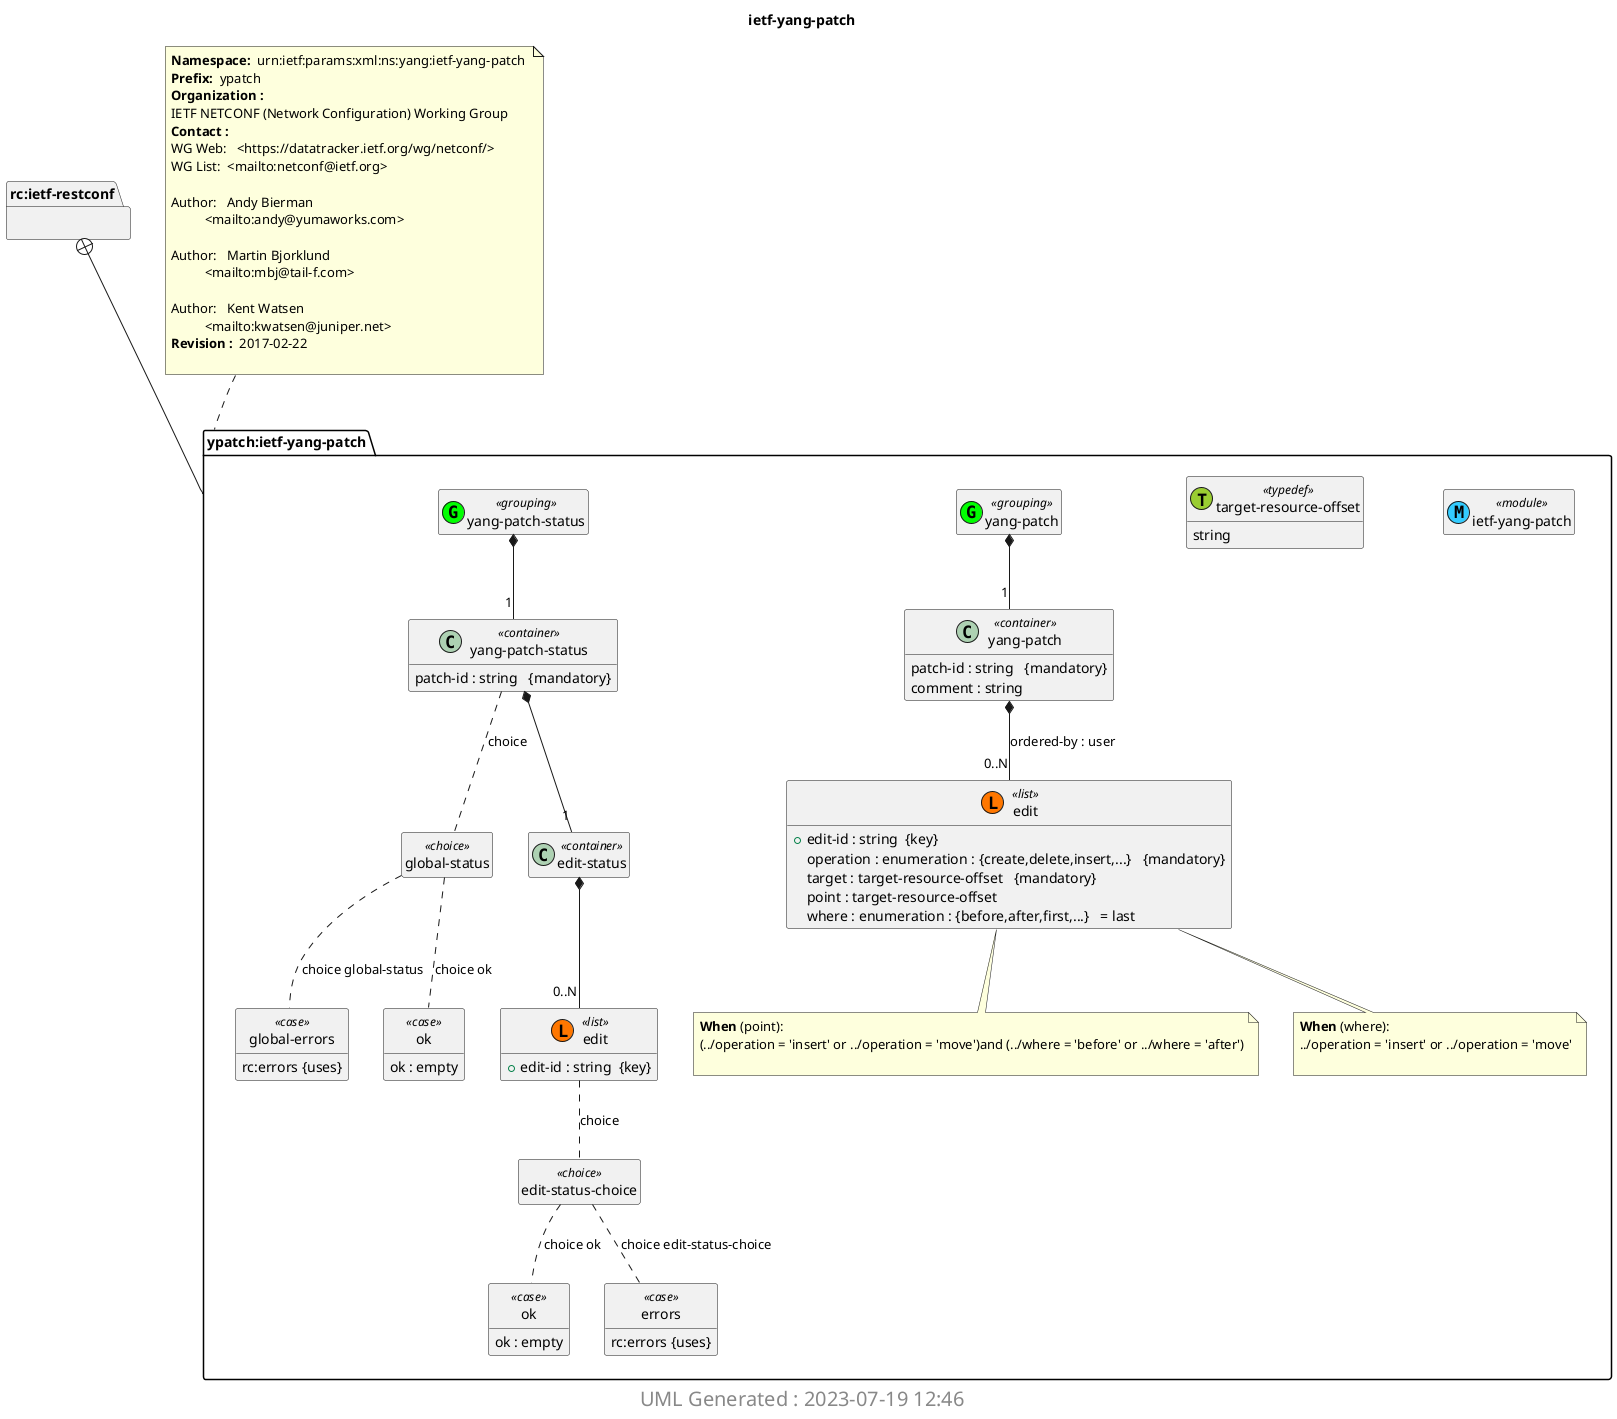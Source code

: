 'Download plantuml from http://plantuml.sourceforge.net/ 
'Generate png with java -jar plantuml.jar <file> 
'Output in img/<module>.png 
'If Java spits out memory error increase heap size with java -Xmx1024m  -jar plantuml.jar <file> 
@startuml img/ietf-yang-patch.png 
hide empty fields 
hide empty methods 
hide <<case>> circle
hide <<augment>> circle
hide <<choice>> circle
hide <<leafref>> stereotype
hide <<leafref>> circle
page 1x1 
Title ietf-yang-patch 
package "rc:ietf-restconf" as rc_ietf_restconf { 
} 
package "ypatch:ietf-yang-patch" as ypatch_ietf_yang_patch { 
} 
note top of ypatch_ietf_yang_patch : <b>Namespace: </b> urn:ietf:params:xml:ns:yang:ietf-yang-patch \n<b>Prefix: </b> ypatch \n<b>Organization : </b>\nIETF NETCONF (Network Configuration) Working Group \n<b>Contact : </b>\nWG Web:   <https://datatracker.ietf.org/wg/netconf/> \nWG List:  <mailto:netconf@ietf.org> \n \nAuthor:   Andy Bierman \n          <mailto:andy@yumaworks.com> \n \nAuthor:   Martin Bjorklund \n          <mailto:mbj@tail-f.com> \n \nAuthor:   Kent Watsen \n          <mailto:kwatsen@juniper.net> \n<b>Revision : </b> 2017-02-22 \n
package "ypatch:ietf-yang-patch" as ypatch_ietf_yang_patch { 
class "ietf-yang-patch" as ietf_yang_patch << (M, #33CCFF) module>> 
class "target-resource-offset" as ypatch_target_resource_offset_typedef << (T, YellowGreen) typedef>>
ypatch_target_resource_offset_typedef : string
class "yang-patch" as ietf_yang_patch_I_yang_patch_grouping <<(G,Lime) grouping>> 
class "yang-patch" as  ietf_yang_patch_I_yang_patch_I_yang_patch <<container>> 
ietf_yang_patch_I_yang_patch_grouping *-- "1" ietf_yang_patch_I_yang_patch_I_yang_patch 
ietf_yang_patch_I_yang_patch_I_yang_patch : patch-id : string   {mandatory}
ietf_yang_patch_I_yang_patch_I_yang_patch : comment : string  
class "edit" as ietf_yang_patch_I_yang_patch_I_yang_patch_I_edit << (L, #FF7700) list>> 
ietf_yang_patch_I_yang_patch_I_yang_patch *-- "0..N" ietf_yang_patch_I_yang_patch_I_yang_patch_I_edit : ordered-by : user
ietf_yang_patch_I_yang_patch_I_yang_patch_I_edit : +edit-id : string  {key} 
ietf_yang_patch_I_yang_patch_I_yang_patch_I_edit : operation : enumeration : {create,delete,insert,...}   {mandatory}
ietf_yang_patch_I_yang_patch_I_yang_patch_I_edit : target : target-resource-offset   {mandatory}
ietf_yang_patch_I_yang_patch_I_yang_patch_I_edit : point : target-resource-offset  
note bottom of ietf_yang_patch_I_yang_patch_I_yang_patch_I_edit
<b>When</b> (point):
(../operation = 'insert' or ../operation = 'move')and (../where = 'before' or ../where = 'after')

end note 
ietf_yang_patch_I_yang_patch_I_yang_patch_I_edit : where : enumeration : {before,after,first,...}   = last 
note bottom of ietf_yang_patch_I_yang_patch_I_yang_patch_I_edit
<b>When</b> (where):
../operation = 'insert' or ../operation = 'move'

end note 
class "yang-patch-status" as ietf_yang_patch_I_yang_patch_status_grouping <<(G,Lime) grouping>> 
class "yang-patch-status" as  ietf_yang_patch_I_yang_patch_status_I_yang_patch_status <<container>> 
ietf_yang_patch_I_yang_patch_status_grouping *-- "1" ietf_yang_patch_I_yang_patch_status_I_yang_patch_status 
ietf_yang_patch_I_yang_patch_status_I_yang_patch_status : patch-id : string   {mandatory}
class "global-status" as ietf_yang_patch_I_yang_patch_status_I_yang_patch_status_I_global_status <<choice>> 
ietf_yang_patch_I_yang_patch_status_I_yang_patch_status .. ietf_yang_patch_I_yang_patch_status_I_yang_patch_status_I_global_status : choice 
class "global-errors" as ietf_yang_patch_I_yang_patch_status_I_yang_patch_status_I_global_status_I_global_errors_case <<case>>
ietf_yang_patch_I_yang_patch_status_I_yang_patch_status_I_global_status .. ietf_yang_patch_I_yang_patch_status_I_yang_patch_status_I_global_status_I_global_errors_case  : choice global-status
ietf_yang_patch_I_yang_patch_status_I_yang_patch_status_I_global_status_I_global_errors_case : rc:errors {uses} 
class "ok" as ietf_yang_patch_I_yang_patch_status_I_yang_patch_status_I_global_status_I_ok_case <<case>> 
ietf_yang_patch_I_yang_patch_status_I_yang_patch_status_I_global_status .. ietf_yang_patch_I_yang_patch_status_I_yang_patch_status_I_global_status_I_ok_case : choice ok
ietf_yang_patch_I_yang_patch_status_I_yang_patch_status_I_global_status_I_ok_case : ok : empty  
class "edit-status" as  ietf_yang_patch_I_yang_patch_status_I_yang_patch_status_I_edit_status <<container>> 
ietf_yang_patch_I_yang_patch_status_I_yang_patch_status *-- "1" ietf_yang_patch_I_yang_patch_status_I_yang_patch_status_I_edit_status 
class "edit" as ietf_yang_patch_I_yang_patch_status_I_yang_patch_status_I_edit_status_I_edit << (L, #FF7700) list>> 
ietf_yang_patch_I_yang_patch_status_I_yang_patch_status_I_edit_status *-- "0..N" ietf_yang_patch_I_yang_patch_status_I_yang_patch_status_I_edit_status_I_edit 
ietf_yang_patch_I_yang_patch_status_I_yang_patch_status_I_edit_status_I_edit : +edit-id : string  {key} 
class "edit-status-choice" as ietf_yang_patch_I_yang_patch_status_I_yang_patch_status_I_edit_status_I_edit_I_edit_status_choice <<choice>> 
ietf_yang_patch_I_yang_patch_status_I_yang_patch_status_I_edit_status_I_edit .. ietf_yang_patch_I_yang_patch_status_I_yang_patch_status_I_edit_status_I_edit_I_edit_status_choice : choice 
class "ok" as ietf_yang_patch_I_yang_patch_status_I_yang_patch_status_I_edit_status_I_edit_I_edit_status_choice_I_ok_case <<case>> 
ietf_yang_patch_I_yang_patch_status_I_yang_patch_status_I_edit_status_I_edit_I_edit_status_choice .. ietf_yang_patch_I_yang_patch_status_I_yang_patch_status_I_edit_status_I_edit_I_edit_status_choice_I_ok_case : choice ok
ietf_yang_patch_I_yang_patch_status_I_yang_patch_status_I_edit_status_I_edit_I_edit_status_choice_I_ok_case : ok : empty  
class "errors" as ietf_yang_patch_I_yang_patch_status_I_yang_patch_status_I_edit_status_I_edit_I_edit_status_choice_I_errors_case <<case>>
ietf_yang_patch_I_yang_patch_status_I_yang_patch_status_I_edit_status_I_edit_I_edit_status_choice .. ietf_yang_patch_I_yang_patch_status_I_yang_patch_status_I_edit_status_I_edit_I_edit_status_choice_I_errors_case  : choice edit-status-choice
ietf_yang_patch_I_yang_patch_status_I_yang_patch_status_I_edit_status_I_edit_I_edit_status_choice_I_errors_case : rc:errors {uses} 
} 

rc_ietf_restconf +-- ypatch_ietf_yang_patch
center footer
 <size:20> UML Generated : 2023-07-19 12:46 </size>
 endfooter 
@enduml 
